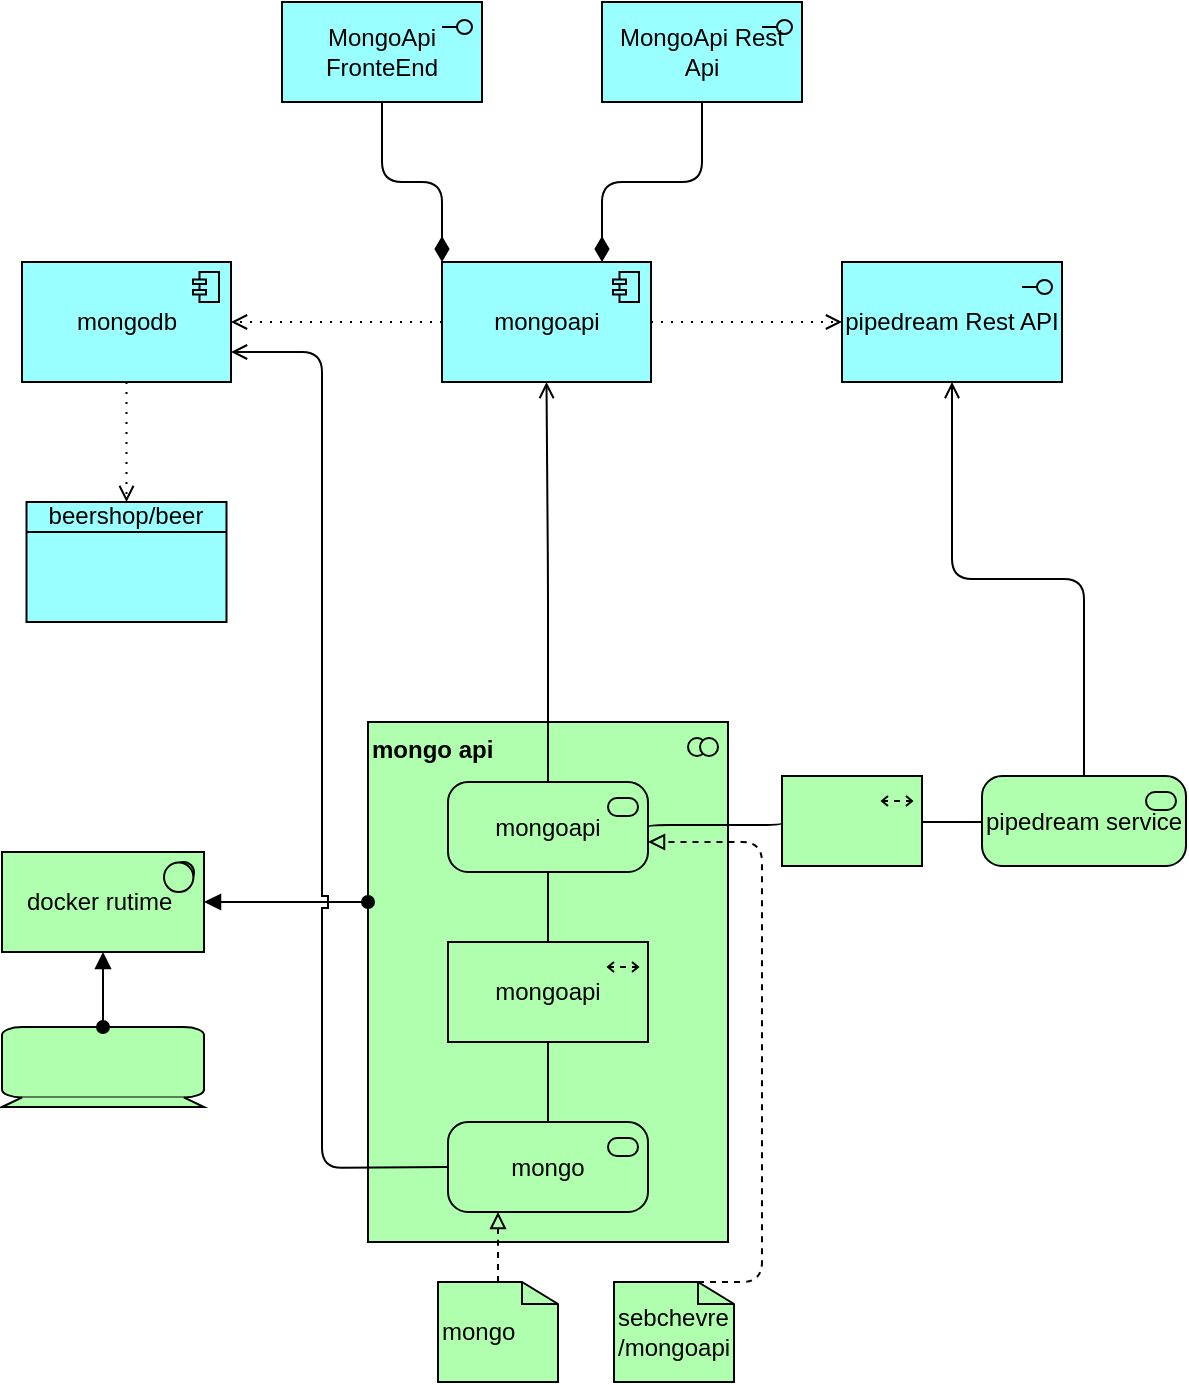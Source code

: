 <mxfile version="14.4.3" type="device"><diagram id="-cif_LUzJ_EosiaSVWX5" name="Page-1"><mxGraphModel dx="1086" dy="806" grid="1" gridSize="10" guides="1" tooltips="1" connect="1" arrows="1" fold="1" page="1" pageScale="1" pageWidth="827" pageHeight="1169" math="0" shadow="0"><root><mxCell id="0"/><mxCell id="1" parent="0"/><mxCell id="JuyLI9IW3E_TA7P0urec-32" value="mongo api" style="html=1;outlineConnect=0;whiteSpace=wrap;fillColor=#AFFFAF;shape=mxgraph.archimate3.application;appType=collab;archiType=square;align=left;verticalAlign=top;fontStyle=1" vertex="1" parent="1"><mxGeometry x="323" y="470" width="180" height="260" as="geometry"/></mxCell><mxCell id="JuyLI9IW3E_TA7P0urec-1" value="mongoapi" style="html=1;outlineConnect=0;whiteSpace=wrap;fillColor=#99ffff;shape=mxgraph.archimate3.application;appType=comp;archiType=square;" vertex="1" parent="1"><mxGeometry x="360" y="240" width="104.5" height="60" as="geometry"/></mxCell><mxCell id="JuyLI9IW3E_TA7P0urec-4" value="" style="html=1;outlineConnect=0;whiteSpace=wrap;fillColor=#AFFFAF;shape=mxgraph.archimate3.device;align=left;" vertex="1" parent="1"><mxGeometry x="140" y="622.5" width="101" height="40" as="geometry"/></mxCell><mxCell id="JuyLI9IW3E_TA7P0urec-5" value="docker rutime&amp;nbsp;" style="html=1;outlineConnect=0;whiteSpace=wrap;fillColor=#AFFFAF;shape=mxgraph.archimate3.application;appType=sysSw;archiType=square;align=center;" vertex="1" parent="1"><mxGeometry x="140" y="535" width="101" height="50" as="geometry"/></mxCell><mxCell id="JuyLI9IW3E_TA7P0urec-6" value="" style="endArrow=block;html=1;endFill=1;startArrow=oval;startFill=1;edgeStyle=elbowEdgeStyle;elbow=vertical;exitX=0.5;exitY=0;exitDx=0;exitDy=0;exitPerimeter=0;entryX=0.5;entryY=1;entryDx=0;entryDy=0;entryPerimeter=0;" edge="1" parent="1" source="JuyLI9IW3E_TA7P0urec-4" target="JuyLI9IW3E_TA7P0urec-5"><mxGeometry width="160" relative="1" as="geometry"><mxPoint x="131" y="555" as="sourcePoint"/><mxPoint x="291" y="555" as="targetPoint"/></mxGeometry></mxCell><mxCell id="JuyLI9IW3E_TA7P0urec-8" value="sebchevre&lt;br&gt;/mongoapi" style="html=1;outlineConnect=0;whiteSpace=wrap;fillColor=#AFFFAF;shape=mxgraph.archimate3.artifact;align=left;" vertex="1" parent="1"><mxGeometry x="446" y="750" width="60" height="50" as="geometry"/></mxCell><mxCell id="JuyLI9IW3E_TA7P0urec-10" value="mongo" style="html=1;outlineConnect=0;whiteSpace=wrap;fillColor=#AFFFAF;shape=mxgraph.archimate3.artifact;align=left;" vertex="1" parent="1"><mxGeometry x="358" y="750" width="60" height="50" as="geometry"/></mxCell><mxCell id="JuyLI9IW3E_TA7P0urec-13" value="MongoApi FronteEnd" style="html=1;outlineConnect=0;whiteSpace=wrap;fillColor=#99ffff;shape=mxgraph.archimate3.application;appType=interface;archiType=square;" vertex="1" parent="1"><mxGeometry x="280" y="110" width="100" height="50" as="geometry"/></mxCell><mxCell id="JuyLI9IW3E_TA7P0urec-14" value="MongoApi Rest Api" style="html=1;outlineConnect=0;whiteSpace=wrap;fillColor=#99ffff;shape=mxgraph.archimate3.application;appType=interface;archiType=square;" vertex="1" parent="1"><mxGeometry x="440" y="110" width="100" height="50" as="geometry"/></mxCell><mxCell id="JuyLI9IW3E_TA7P0urec-15" value="" style="html=1;endArrow=diamondThin;endFill=1;edgeStyle=elbowEdgeStyle;elbow=vertical;endSize=10;entryX=0.25;entryY=0;entryDx=0;entryDy=0;entryPerimeter=0;exitX=0.5;exitY=1;exitDx=0;exitDy=0;exitPerimeter=0;" edge="1" parent="1" source="JuyLI9IW3E_TA7P0urec-13"><mxGeometry width="160" relative="1" as="geometry"><mxPoint x="320" y="180" as="sourcePoint"/><mxPoint x="360" y="240" as="targetPoint"/></mxGeometry></mxCell><mxCell id="JuyLI9IW3E_TA7P0urec-16" value="" style="html=1;endArrow=diamondThin;endFill=1;edgeStyle=elbowEdgeStyle;elbow=vertical;endSize=10;entryX=0.75;entryY=0;entryDx=0;entryDy=0;entryPerimeter=0;exitX=0.5;exitY=1;exitDx=0;exitDy=0;exitPerimeter=0;" edge="1" parent="1" source="JuyLI9IW3E_TA7P0urec-14"><mxGeometry width="160" relative="1" as="geometry"><mxPoint x="380" y="150" as="sourcePoint"/><mxPoint x="440" y="240" as="targetPoint"/></mxGeometry></mxCell><mxCell id="JuyLI9IW3E_TA7P0urec-17" value="mongodb" style="html=1;outlineConnect=0;whiteSpace=wrap;fillColor=#99ffff;shape=mxgraph.archimate3.application;appType=comp;archiType=square;" vertex="1" parent="1"><mxGeometry x="150" y="240" width="104.5" height="60" as="geometry"/></mxCell><mxCell id="JuyLI9IW3E_TA7P0urec-19" value="beershop/beer" style="html=1;outlineConnect=0;whiteSpace=wrap;fillColor=#99ffff;shape=mxgraph.archimate3.businessObject;overflow=fill" vertex="1" parent="1"><mxGeometry x="152.25" y="360" width="100" height="60" as="geometry"/></mxCell><mxCell id="JuyLI9IW3E_TA7P0urec-21" value="" style="edgeStyle=elbowEdgeStyle;html=1;endArrow=open;elbow=vertical;endFill=0;dashed=1;dashPattern=1 4;exitX=0.5;exitY=1;exitDx=0;exitDy=0;exitPerimeter=0;entryX=0.5;entryY=0;entryDx=0;entryDy=0;entryPerimeter=0;" edge="1" parent="1" source="JuyLI9IW3E_TA7P0urec-17" target="JuyLI9IW3E_TA7P0urec-19"><mxGeometry width="160" relative="1" as="geometry"><mxPoint x="160" y="310" as="sourcePoint"/><mxPoint x="320" y="310" as="targetPoint"/></mxGeometry></mxCell><mxCell id="JuyLI9IW3E_TA7P0urec-22" value="" style="edgeStyle=elbowEdgeStyle;html=1;endArrow=open;elbow=vertical;endFill=0;dashed=1;dashPattern=1 4;exitX=0;exitY=0.5;exitDx=0;exitDy=0;exitPerimeter=0;entryX=1;entryY=0.5;entryDx=0;entryDy=0;entryPerimeter=0;" edge="1" parent="1" source="JuyLI9IW3E_TA7P0urec-1" target="JuyLI9IW3E_TA7P0urec-17"><mxGeometry width="160" relative="1" as="geometry"><mxPoint x="190" y="330" as="sourcePoint"/><mxPoint x="350" y="330" as="targetPoint"/></mxGeometry></mxCell><mxCell id="JuyLI9IW3E_TA7P0urec-23" value="pipedream Rest API" style="html=1;outlineConnect=0;whiteSpace=wrap;fillColor=#99ffff;shape=mxgraph.archimate3.application;appType=interface;archiType=square;align=center;" vertex="1" parent="1"><mxGeometry x="560" y="240" width="110" height="60" as="geometry"/></mxCell><mxCell id="JuyLI9IW3E_TA7P0urec-24" value="" style="edgeStyle=elbowEdgeStyle;html=1;endArrow=open;elbow=vertical;endFill=0;dashed=1;dashPattern=1 4;exitX=1;exitY=0.5;exitDx=0;exitDy=0;exitPerimeter=0;" edge="1" parent="1" source="JuyLI9IW3E_TA7P0urec-1" target="JuyLI9IW3E_TA7P0urec-23"><mxGeometry width="160" relative="1" as="geometry"><mxPoint x="470" y="300" as="sourcePoint"/><mxPoint x="630" y="300" as="targetPoint"/></mxGeometry></mxCell><mxCell id="JuyLI9IW3E_TA7P0urec-26" value="mongoapi" style="html=1;outlineConnect=0;whiteSpace=wrap;fillColor=#AFFFAF;shape=mxgraph.archimate3.application;appType=serv;archiType=rounded;align=center;" vertex="1" parent="1"><mxGeometry x="363" y="500" width="100" height="45" as="geometry"/></mxCell><mxCell id="JuyLI9IW3E_TA7P0urec-27" value="mongo" style="html=1;outlineConnect=0;whiteSpace=wrap;fillColor=#AFFFAF;shape=mxgraph.archimate3.application;appType=serv;archiType=rounded;align=center;" vertex="1" parent="1"><mxGeometry x="363" y="670" width="100" height="45" as="geometry"/></mxCell><mxCell id="JuyLI9IW3E_TA7P0urec-29" value="mongoapi" style="html=1;outlineConnect=0;whiteSpace=wrap;fillColor=#AFFFAF;shape=mxgraph.archimate3.application;appType=path;archiType=square;align=center;" vertex="1" parent="1"><mxGeometry x="363" y="580" width="100" height="50" as="geometry"/></mxCell><mxCell id="JuyLI9IW3E_TA7P0urec-30" value="" style="edgeStyle=elbowEdgeStyle;html=1;endArrow=none;elbow=vertical;entryX=0.5;entryY=0;entryDx=0;entryDy=0;entryPerimeter=0;exitX=0.5;exitY=1;exitDx=0;exitDy=0;exitPerimeter=0;" edge="1" parent="1" source="JuyLI9IW3E_TA7P0urec-26" target="JuyLI9IW3E_TA7P0urec-29"><mxGeometry width="160" relative="1" as="geometry"><mxPoint x="413" y="530" as="sourcePoint"/><mxPoint x="573" y="530" as="targetPoint"/></mxGeometry></mxCell><mxCell id="JuyLI9IW3E_TA7P0urec-31" value="" style="edgeStyle=elbowEdgeStyle;html=1;endArrow=none;elbow=vertical;exitX=0.5;exitY=1;exitDx=0;exitDy=0;exitPerimeter=0;" edge="1" parent="1" source="JuyLI9IW3E_TA7P0urec-29" target="JuyLI9IW3E_TA7P0urec-27"><mxGeometry width="160" relative="1" as="geometry"><mxPoint x="412.5" y="625" as="sourcePoint"/><mxPoint x="413" y="680" as="targetPoint"/></mxGeometry></mxCell><mxCell id="JuyLI9IW3E_TA7P0urec-33" value="" style="endArrow=block;html=1;endFill=1;startArrow=oval;startFill=1;edgeStyle=elbowEdgeStyle;elbow=vertical;entryX=1;entryY=0.5;entryDx=0;entryDy=0;entryPerimeter=0;" edge="1" parent="1" source="JuyLI9IW3E_TA7P0urec-32" target="JuyLI9IW3E_TA7P0urec-5"><mxGeometry width="160" relative="1" as="geometry"><mxPoint x="190" y="480" as="sourcePoint"/><mxPoint x="350" y="480" as="targetPoint"/></mxGeometry></mxCell><mxCell id="JuyLI9IW3E_TA7P0urec-34" value="" style="html=1;endArrow=block;elbow=vertical;endFill=0;dashed=1;exitX=0.7;exitY=0;exitDx=0;exitDy=0;exitPerimeter=0;" edge="1" parent="1" source="JuyLI9IW3E_TA7P0urec-8"><mxGeometry width="160" relative="1" as="geometry"><mxPoint x="163" y="480" as="sourcePoint"/><mxPoint x="463" y="530" as="targetPoint"/><Array as="points"><mxPoint x="520" y="750"/><mxPoint x="520" y="530"/></Array></mxGeometry></mxCell><mxCell id="JuyLI9IW3E_TA7P0urec-35" value="" style="edgeStyle=elbowEdgeStyle;html=1;endArrow=block;elbow=vertical;endFill=0;dashed=1;exitX=0.5;exitY=0;exitDx=0;exitDy=0;exitPerimeter=0;entryX=0.25;entryY=1;entryDx=0;entryDy=0;entryPerimeter=0;" edge="1" parent="1" source="JuyLI9IW3E_TA7P0urec-10" target="JuyLI9IW3E_TA7P0urec-27"><mxGeometry width="160" relative="1" as="geometry"><mxPoint x="153" y="480" as="sourcePoint"/><mxPoint x="313" y="480" as="targetPoint"/></mxGeometry></mxCell><mxCell id="JuyLI9IW3E_TA7P0urec-36" value="" style="edgeStyle=elbowEdgeStyle;html=1;endArrow=open;elbow=vertical;endFill=1;exitX=0.5;exitY=0;exitDx=0;exitDy=0;exitPerimeter=0;" edge="1" parent="1" source="JuyLI9IW3E_TA7P0urec-26" target="JuyLI9IW3E_TA7P0urec-1"><mxGeometry width="160" relative="1" as="geometry"><mxPoint x="250" y="480" as="sourcePoint"/><mxPoint x="410" y="480" as="targetPoint"/></mxGeometry></mxCell><mxCell id="JuyLI9IW3E_TA7P0urec-40" value="" style="html=1;endArrow=open;endFill=1;exitX=0;exitY=0.5;exitDx=0;exitDy=0;exitPerimeter=0;jumpStyle=sharp;entryX=1;entryY=0.75;entryDx=0;entryDy=0;entryPerimeter=0;" edge="1" parent="1" source="JuyLI9IW3E_TA7P0urec-27" target="JuyLI9IW3E_TA7P0urec-17"><mxGeometry width="160" relative="1" as="geometry"><mxPoint x="260" y="380" as="sourcePoint"/><mxPoint x="250" y="300" as="targetPoint"/><Array as="points"><mxPoint x="300" y="693"/><mxPoint x="300" y="285"/></Array></mxGeometry></mxCell><mxCell id="JuyLI9IW3E_TA7P0urec-41" value="pipedream service" style="html=1;outlineConnect=0;whiteSpace=wrap;fillColor=#AFFFAF;shape=mxgraph.archimate3.application;appType=serv;archiType=rounded;align=left;" vertex="1" parent="1"><mxGeometry x="630" y="497" width="102" height="45" as="geometry"/></mxCell><mxCell id="JuyLI9IW3E_TA7P0urec-42" value="" style="html=1;outlineConnect=0;whiteSpace=wrap;fillColor=#AFFFAF;shape=mxgraph.archimate3.application;appType=path;archiType=square;align=left;" vertex="1" parent="1"><mxGeometry x="530" y="497" width="70" height="45" as="geometry"/></mxCell><mxCell id="JuyLI9IW3E_TA7P0urec-43" value="" style="edgeStyle=elbowEdgeStyle;html=1;endArrow=none;elbow=vertical;exitX=1;exitY=0.5;exitDx=0;exitDy=0;exitPerimeter=0;entryX=0;entryY=0.5;entryDx=0;entryDy=0;entryPerimeter=0;" edge="1" parent="1" target="JuyLI9IW3E_TA7P0urec-42"><mxGeometry width="160" relative="1" as="geometry"><mxPoint x="463" y="523.5" as="sourcePoint"/><mxPoint x="550" y="521" as="targetPoint"/></mxGeometry></mxCell><mxCell id="JuyLI9IW3E_TA7P0urec-46" value="" style="edgeStyle=elbowEdgeStyle;html=1;endArrow=none;elbow=vertical;" edge="1" parent="1"><mxGeometry width="160" relative="1" as="geometry"><mxPoint x="600" y="520" as="sourcePoint"/><mxPoint x="630" y="520" as="targetPoint"/></mxGeometry></mxCell><mxCell id="JuyLI9IW3E_TA7P0urec-47" value="" style="edgeStyle=elbowEdgeStyle;html=1;endArrow=open;elbow=vertical;endFill=1;exitX=0.5;exitY=0;exitDx=0;exitDy=0;exitPerimeter=0;entryX=0.5;entryY=1;entryDx=0;entryDy=0;entryPerimeter=0;" edge="1" parent="1" source="JuyLI9IW3E_TA7P0urec-41" target="JuyLI9IW3E_TA7P0urec-23"><mxGeometry width="160" relative="1" as="geometry"><mxPoint x="650" y="380" as="sourcePoint"/><mxPoint x="810" y="380" as="targetPoint"/></mxGeometry></mxCell></root></mxGraphModel></diagram></mxfile>